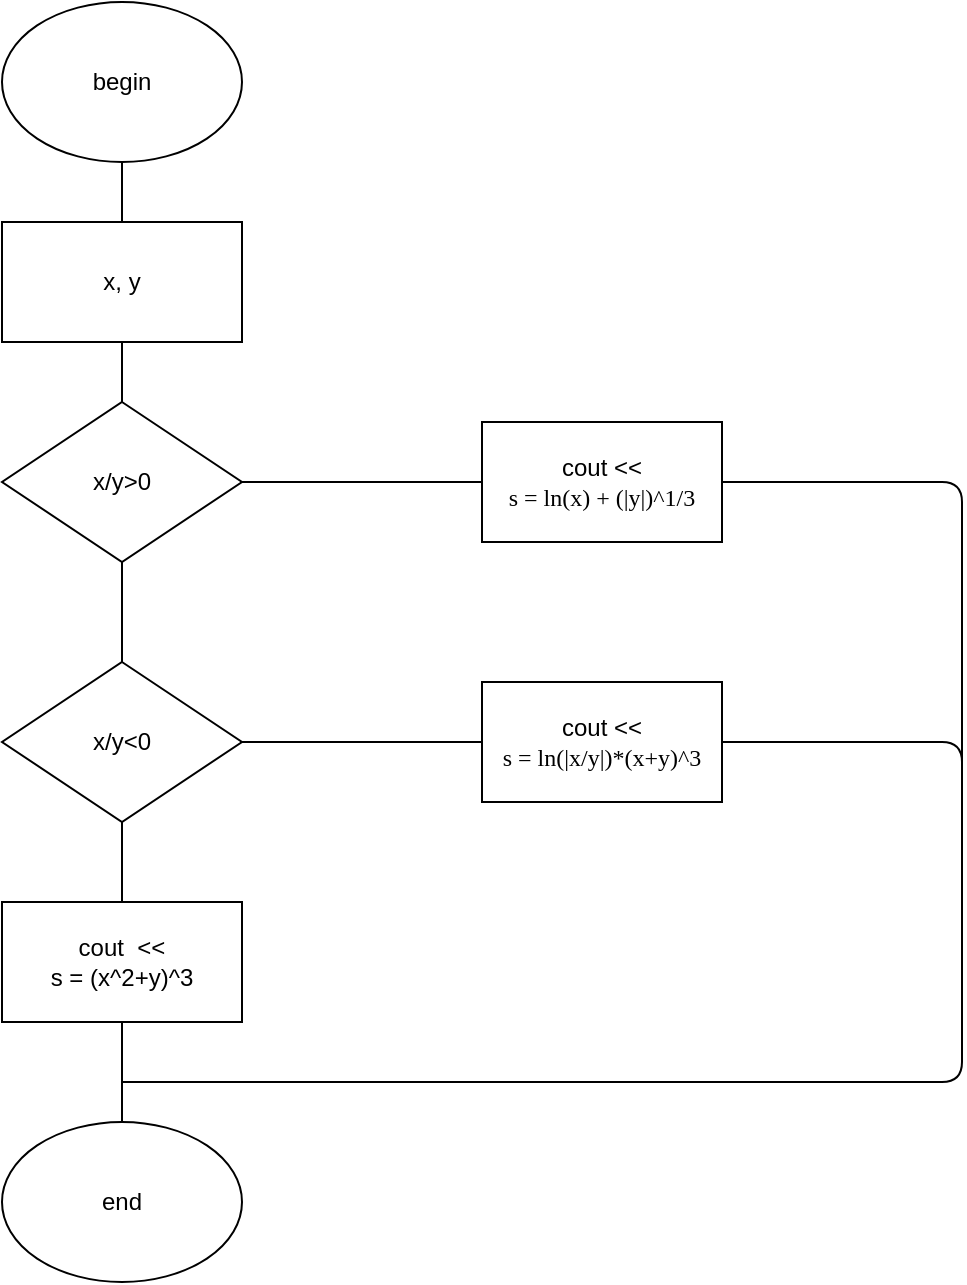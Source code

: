 <mxfile version="11.3.0" type="device" pages="1"><diagram id="n5fMV9LO2Pr-Dvt5M-dW" name="Page-1"><mxGraphModel dx="932" dy="589" grid="1" gridSize="10" guides="1" tooltips="1" connect="1" arrows="1" fold="1" page="1" pageScale="1" pageWidth="850" pageHeight="1100" math="0" shadow="0"><root><mxCell id="0"/><mxCell id="1" parent="0"/><mxCell id="PqmMtrPO5ZWZfaqUqVZ6-1" value="begin" style="ellipse;whiteSpace=wrap;html=1;" parent="1" vertex="1"><mxGeometry x="200" y="20" width="120" height="80" as="geometry"/></mxCell><mxCell id="PqmMtrPO5ZWZfaqUqVZ6-2" value="x, y" style="rounded=0;whiteSpace=wrap;html=1;" parent="1" vertex="1"><mxGeometry x="200" y="130" width="120" height="60" as="geometry"/></mxCell><mxCell id="PqmMtrPO5ZWZfaqUqVZ6-3" value="x/y&amp;gt;0" style="rhombus;whiteSpace=wrap;html=1;" parent="1" vertex="1"><mxGeometry x="200" y="220" width="120" height="80" as="geometry"/></mxCell><mxCell id="PqmMtrPO5ZWZfaqUqVZ6-4" value="cout &amp;lt;&amp;lt;&lt;span style=&quot;background-color: rgb(248 , 249 , 250)&quot;&gt;&lt;br&gt;&lt;/span&gt;&lt;span style=&quot;background-color: rgb(255 , 255 , 255) ; font-family: &amp;#34;menlo&amp;#34;&quot;&gt;s = ln(x) + (|y|)^1/3&lt;/span&gt;&lt;br&gt;" style="rounded=0;whiteSpace=wrap;html=1;align=center;" parent="1" vertex="1"><mxGeometry x="440" y="230" width="120" height="60" as="geometry"/></mxCell><mxCell id="PqmMtrPO5ZWZfaqUqVZ6-5" value="" style="endArrow=none;html=1;entryX=0;entryY=0.5;entryDx=0;entryDy=0;exitX=1;exitY=0.5;exitDx=0;exitDy=0;" parent="1" source="PqmMtrPO5ZWZfaqUqVZ6-3" target="PqmMtrPO5ZWZfaqUqVZ6-4" edge="1"><mxGeometry width="50" height="50" relative="1" as="geometry"><mxPoint x="200" y="370" as="sourcePoint"/><mxPoint x="250" y="320" as="targetPoint"/></mxGeometry></mxCell><mxCell id="PqmMtrPO5ZWZfaqUqVZ6-6" value="" style="endArrow=none;html=1;entryX=0.5;entryY=1;entryDx=0;entryDy=0;exitX=0.5;exitY=0;exitDx=0;exitDy=0;" parent="1" source="PqmMtrPO5ZWZfaqUqVZ6-2" target="PqmMtrPO5ZWZfaqUqVZ6-1" edge="1"><mxGeometry width="50" height="50" relative="1" as="geometry"><mxPoint x="230" y="150" as="sourcePoint"/><mxPoint x="280" y="100" as="targetPoint"/></mxGeometry></mxCell><mxCell id="PqmMtrPO5ZWZfaqUqVZ6-8" value="" style="endArrow=none;html=1;entryX=0.5;entryY=1;entryDx=0;entryDy=0;exitX=0.5;exitY=0;exitDx=0;exitDy=0;" parent="1" source="PqmMtrPO5ZWZfaqUqVZ6-3" target="PqmMtrPO5ZWZfaqUqVZ6-2" edge="1"><mxGeometry width="50" height="50" relative="1" as="geometry"><mxPoint x="230" y="240" as="sourcePoint"/><mxPoint x="280" y="190" as="targetPoint"/></mxGeometry></mxCell><mxCell id="PqmMtrPO5ZWZfaqUqVZ6-9" value="x/y&amp;lt;0" style="rhombus;whiteSpace=wrap;html=1;" parent="1" vertex="1"><mxGeometry x="200" y="350" width="120" height="80" as="geometry"/></mxCell><mxCell id="PqmMtrPO5ZWZfaqUqVZ6-10" value="" style="endArrow=none;html=1;entryX=0.5;entryY=1;entryDx=0;entryDy=0;" parent="1" source="PqmMtrPO5ZWZfaqUqVZ6-9" target="PqmMtrPO5ZWZfaqUqVZ6-3" edge="1"><mxGeometry width="50" height="50" relative="1" as="geometry"><mxPoint x="230" y="360" as="sourcePoint"/><mxPoint x="280" y="310" as="targetPoint"/></mxGeometry></mxCell><mxCell id="PqmMtrPO5ZWZfaqUqVZ6-11" value="cout &amp;lt;&amp;lt;&lt;br&gt;&lt;span style=&quot;font-family: &amp;#34;menlo&amp;#34; ; background-color: rgb(255 , 255 , 255)&quot;&gt;s = ln(|x/y|)*(x+y)^3&lt;/span&gt;&lt;br&gt;" style="rounded=0;whiteSpace=wrap;html=1;" parent="1" vertex="1"><mxGeometry x="440" y="360" width="120" height="60" as="geometry"/></mxCell><mxCell id="PqmMtrPO5ZWZfaqUqVZ6-12" value="" style="endArrow=none;html=1;entryX=0;entryY=0.5;entryDx=0;entryDy=0;exitX=1;exitY=0.5;exitDx=0;exitDy=0;" parent="1" source="PqmMtrPO5ZWZfaqUqVZ6-9" target="PqmMtrPO5ZWZfaqUqVZ6-11" edge="1"><mxGeometry width="50" height="50" relative="1" as="geometry"><mxPoint x="200" y="500" as="sourcePoint"/><mxPoint x="250" y="450" as="targetPoint"/></mxGeometry></mxCell><mxCell id="PqmMtrPO5ZWZfaqUqVZ6-14" value="cout&amp;nbsp; &amp;lt;&amp;lt;&lt;br&gt;&lt;span&gt;s = (x^2+y)^3&lt;/span&gt;" style="rounded=0;whiteSpace=wrap;html=1;" parent="1" vertex="1"><mxGeometry x="200" y="470" width="120" height="60" as="geometry"/></mxCell><mxCell id="PqmMtrPO5ZWZfaqUqVZ6-16" value="" style="endArrow=none;html=1;entryX=0.5;entryY=1;entryDx=0;entryDy=0;exitX=0.5;exitY=0;exitDx=0;exitDy=0;" parent="1" source="PqmMtrPO5ZWZfaqUqVZ6-14" target="PqmMtrPO5ZWZfaqUqVZ6-9" edge="1"><mxGeometry width="50" height="50" relative="1" as="geometry"><mxPoint x="200" y="600" as="sourcePoint"/><mxPoint x="250" y="550" as="targetPoint"/></mxGeometry></mxCell><mxCell id="PqmMtrPO5ZWZfaqUqVZ6-17" value="end" style="ellipse;whiteSpace=wrap;html=1;" parent="1" vertex="1"><mxGeometry x="200" y="580" width="120" height="80" as="geometry"/></mxCell><mxCell id="PqmMtrPO5ZWZfaqUqVZ6-18" value="" style="endArrow=none;html=1;entryX=0.5;entryY=1;entryDx=0;entryDy=0;exitX=0.5;exitY=0;exitDx=0;exitDy=0;" parent="1" source="PqmMtrPO5ZWZfaqUqVZ6-17" target="PqmMtrPO5ZWZfaqUqVZ6-14" edge="1"><mxGeometry width="50" height="50" relative="1" as="geometry"><mxPoint x="200" y="730" as="sourcePoint"/><mxPoint x="250" y="680" as="targetPoint"/></mxGeometry></mxCell><mxCell id="PqmMtrPO5ZWZfaqUqVZ6-19" value="" style="endArrow=none;html=1;exitX=1;exitY=0.5;exitDx=0;exitDy=0;" parent="1" source="PqmMtrPO5ZWZfaqUqVZ6-11" edge="1"><mxGeometry width="50" height="50" relative="1" as="geometry"><mxPoint x="200" y="730" as="sourcePoint"/><mxPoint x="260" y="560" as="targetPoint"/><Array as="points"><mxPoint x="680" y="390"/><mxPoint x="680" y="560"/></Array></mxGeometry></mxCell><mxCell id="PqmMtrPO5ZWZfaqUqVZ6-20" value="" style="endArrow=none;html=1;entryX=1;entryY=0.5;entryDx=0;entryDy=0;" parent="1" target="PqmMtrPO5ZWZfaqUqVZ6-4" edge="1"><mxGeometry width="50" height="50" relative="1" as="geometry"><mxPoint x="680" y="400" as="sourcePoint"/><mxPoint x="250" y="680" as="targetPoint"/><Array as="points"><mxPoint x="680" y="260"/></Array></mxGeometry></mxCell></root></mxGraphModel></diagram></mxfile>